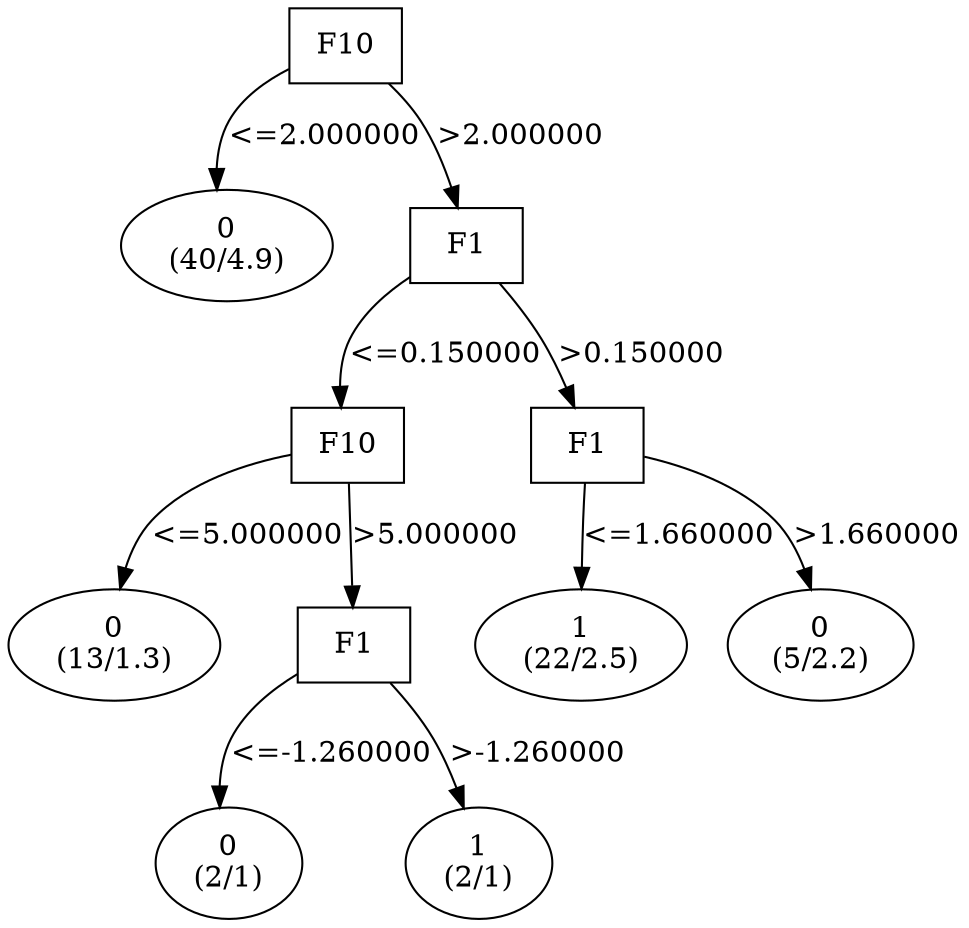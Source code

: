 digraph YaDT {
n0 [ shape=box, label="F10\n"]
n0 -> n1 [label="<=2.000000"]
n1 [ shape=ellipse, label="0\n(40/4.9)"]
n0 -> n2 [label=">2.000000"]
n2 [ shape=box, label="F1\n"]
n2 -> n3 [label="<=0.150000"]
n3 [ shape=box, label="F10\n"]
n3 -> n4 [label="<=5.000000"]
n4 [ shape=ellipse, label="0\n(13/1.3)"]
n3 -> n5 [label=">5.000000"]
n5 [ shape=box, label="F1\n"]
n5 -> n6 [label="<=-1.260000"]
n6 [ shape=ellipse, label="0\n(2/1)"]
n5 -> n7 [label=">-1.260000"]
n7 [ shape=ellipse, label="1\n(2/1)"]
n2 -> n10 [label=">0.150000"]
n10 [ shape=box, label="F1\n"]
n10 -> n11 [label="<=1.660000"]
n11 [ shape=ellipse, label="1\n(22/2.5)"]
n10 -> n12 [label=">1.660000"]
n12 [ shape=ellipse, label="0\n(5/2.2)"]
}
